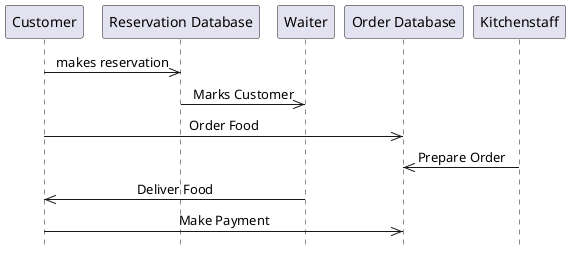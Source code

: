 @startuml

skinparam Style strictuml
skinparam SequenceMessageAlignment center

"Customer" ->> "Reservation Database" : makes reservation

"Reservation Database" ->> "Waiter" : Marks Customer

Customer ->> "Order Database" : Order Food

Kitchenstaff ->> "Order Database" :Prepare Order

Waiter ->> Customer : Deliver Food

Customer ->> "Order Database" : Make Payment


@enduml
